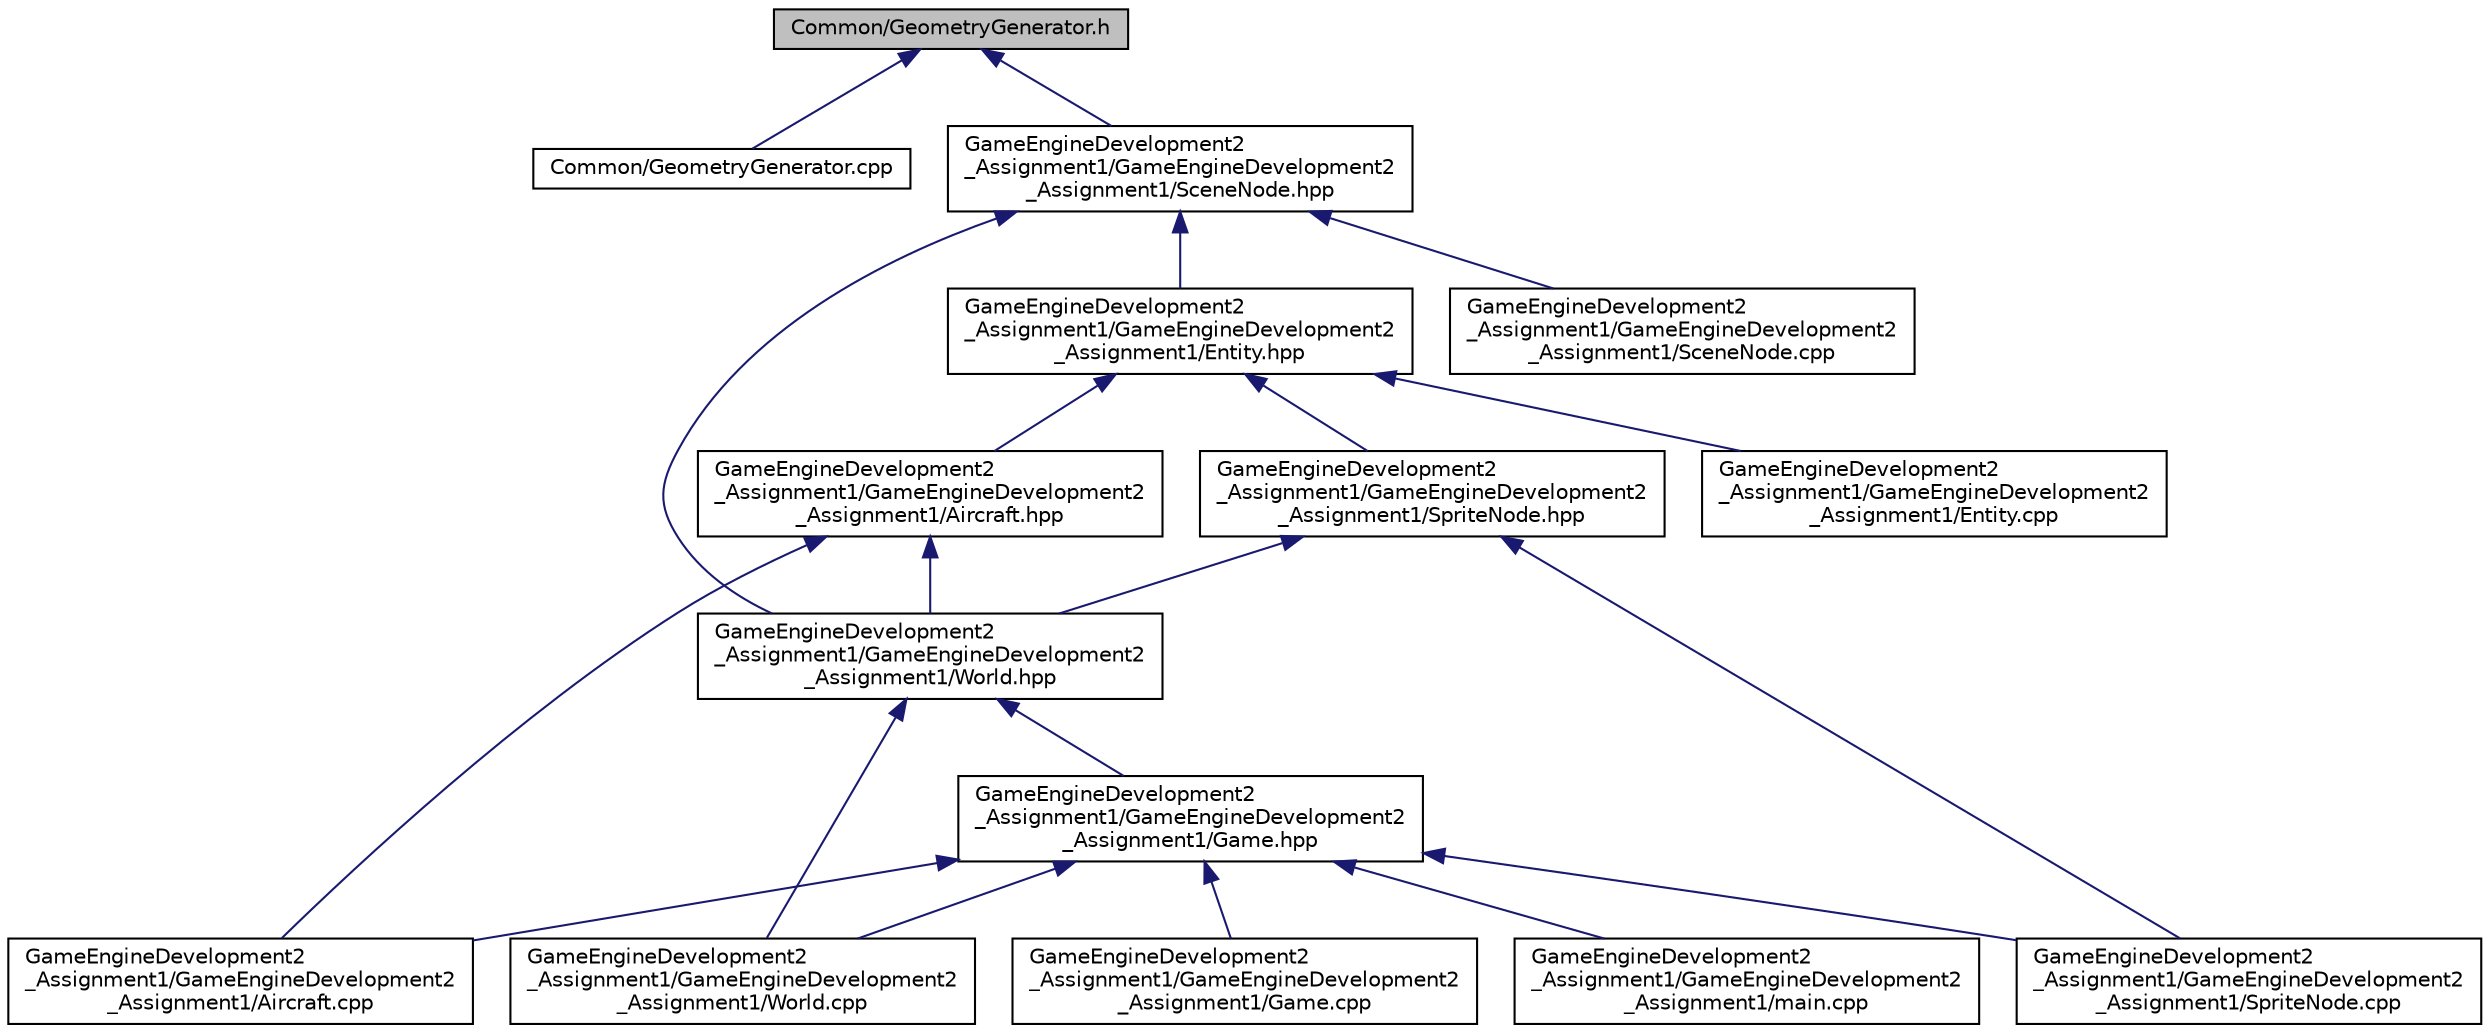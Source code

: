 digraph "Common/GeometryGenerator.h"
{
 // LATEX_PDF_SIZE
  edge [fontname="Helvetica",fontsize="10",labelfontname="Helvetica",labelfontsize="10"];
  node [fontname="Helvetica",fontsize="10",shape=record];
  Node1 [label="Common/GeometryGenerator.h",height=0.2,width=0.4,color="black", fillcolor="grey75", style="filled", fontcolor="black",tooltip=" "];
  Node1 -> Node2 [dir="back",color="midnightblue",fontsize="10",style="solid",fontname="Helvetica"];
  Node2 [label="Common/GeometryGenerator.cpp",height=0.2,width=0.4,color="black", fillcolor="white", style="filled",URL="$_geometry_generator_8cpp.html",tooltip=" "];
  Node1 -> Node3 [dir="back",color="midnightblue",fontsize="10",style="solid",fontname="Helvetica"];
  Node3 [label="GameEngineDevelopment2\l_Assignment1/GameEngineDevelopment2\l_Assignment1/SceneNode.hpp",height=0.2,width=0.4,color="black", fillcolor="white", style="filled",URL="$_scene_node_8hpp.html",tooltip=" "];
  Node3 -> Node4 [dir="back",color="midnightblue",fontsize="10",style="solid",fontname="Helvetica"];
  Node4 [label="GameEngineDevelopment2\l_Assignment1/GameEngineDevelopment2\l_Assignment1/Entity.hpp",height=0.2,width=0.4,color="black", fillcolor="white", style="filled",URL="$_entity_8hpp.html",tooltip=" "];
  Node4 -> Node5 [dir="back",color="midnightblue",fontsize="10",style="solid",fontname="Helvetica"];
  Node5 [label="GameEngineDevelopment2\l_Assignment1/GameEngineDevelopment2\l_Assignment1/Aircraft.hpp",height=0.2,width=0.4,color="black", fillcolor="white", style="filled",URL="$_aircraft_8hpp.html",tooltip=" "];
  Node5 -> Node6 [dir="back",color="midnightblue",fontsize="10",style="solid",fontname="Helvetica"];
  Node6 [label="GameEngineDevelopment2\l_Assignment1/GameEngineDevelopment2\l_Assignment1/Aircraft.cpp",height=0.2,width=0.4,color="black", fillcolor="white", style="filled",URL="$_aircraft_8cpp.html",tooltip=" "];
  Node5 -> Node7 [dir="back",color="midnightblue",fontsize="10",style="solid",fontname="Helvetica"];
  Node7 [label="GameEngineDevelopment2\l_Assignment1/GameEngineDevelopment2\l_Assignment1/World.hpp",height=0.2,width=0.4,color="black", fillcolor="white", style="filled",URL="$_world_8hpp.html",tooltip=" "];
  Node7 -> Node8 [dir="back",color="midnightblue",fontsize="10",style="solid",fontname="Helvetica"];
  Node8 [label="GameEngineDevelopment2\l_Assignment1/GameEngineDevelopment2\l_Assignment1/Game.hpp",height=0.2,width=0.4,color="black", fillcolor="white", style="filled",URL="$_game_8hpp.html",tooltip=" "];
  Node8 -> Node6 [dir="back",color="midnightblue",fontsize="10",style="solid",fontname="Helvetica"];
  Node8 -> Node9 [dir="back",color="midnightblue",fontsize="10",style="solid",fontname="Helvetica"];
  Node9 [label="GameEngineDevelopment2\l_Assignment1/GameEngineDevelopment2\l_Assignment1/Game.cpp",height=0.2,width=0.4,color="black", fillcolor="white", style="filled",URL="$_game_8cpp.html",tooltip=" "];
  Node8 -> Node10 [dir="back",color="midnightblue",fontsize="10",style="solid",fontname="Helvetica"];
  Node10 [label="GameEngineDevelopment2\l_Assignment1/GameEngineDevelopment2\l_Assignment1/main.cpp",height=0.2,width=0.4,color="black", fillcolor="white", style="filled",URL="$main_8cpp.html",tooltip=" "];
  Node8 -> Node11 [dir="back",color="midnightblue",fontsize="10",style="solid",fontname="Helvetica"];
  Node11 [label="GameEngineDevelopment2\l_Assignment1/GameEngineDevelopment2\l_Assignment1/SpriteNode.cpp",height=0.2,width=0.4,color="black", fillcolor="white", style="filled",URL="$_sprite_node_8cpp.html",tooltip=" "];
  Node8 -> Node12 [dir="back",color="midnightblue",fontsize="10",style="solid",fontname="Helvetica"];
  Node12 [label="GameEngineDevelopment2\l_Assignment1/GameEngineDevelopment2\l_Assignment1/World.cpp",height=0.2,width=0.4,color="black", fillcolor="white", style="filled",URL="$_world_8cpp.html",tooltip=" "];
  Node7 -> Node12 [dir="back",color="midnightblue",fontsize="10",style="solid",fontname="Helvetica"];
  Node4 -> Node13 [dir="back",color="midnightblue",fontsize="10",style="solid",fontname="Helvetica"];
  Node13 [label="GameEngineDevelopment2\l_Assignment1/GameEngineDevelopment2\l_Assignment1/Entity.cpp",height=0.2,width=0.4,color="black", fillcolor="white", style="filled",URL="$_entity_8cpp.html",tooltip=" "];
  Node4 -> Node14 [dir="back",color="midnightblue",fontsize="10",style="solid",fontname="Helvetica"];
  Node14 [label="GameEngineDevelopment2\l_Assignment1/GameEngineDevelopment2\l_Assignment1/SpriteNode.hpp",height=0.2,width=0.4,color="black", fillcolor="white", style="filled",URL="$_sprite_node_8hpp.html",tooltip=" "];
  Node14 -> Node11 [dir="back",color="midnightblue",fontsize="10",style="solid",fontname="Helvetica"];
  Node14 -> Node7 [dir="back",color="midnightblue",fontsize="10",style="solid",fontname="Helvetica"];
  Node3 -> Node15 [dir="back",color="midnightblue",fontsize="10",style="solid",fontname="Helvetica"];
  Node15 [label="GameEngineDevelopment2\l_Assignment1/GameEngineDevelopment2\l_Assignment1/SceneNode.cpp",height=0.2,width=0.4,color="black", fillcolor="white", style="filled",URL="$_scene_node_8cpp.html",tooltip=" "];
  Node3 -> Node7 [dir="back",color="midnightblue",fontsize="10",style="solid",fontname="Helvetica"];
}
